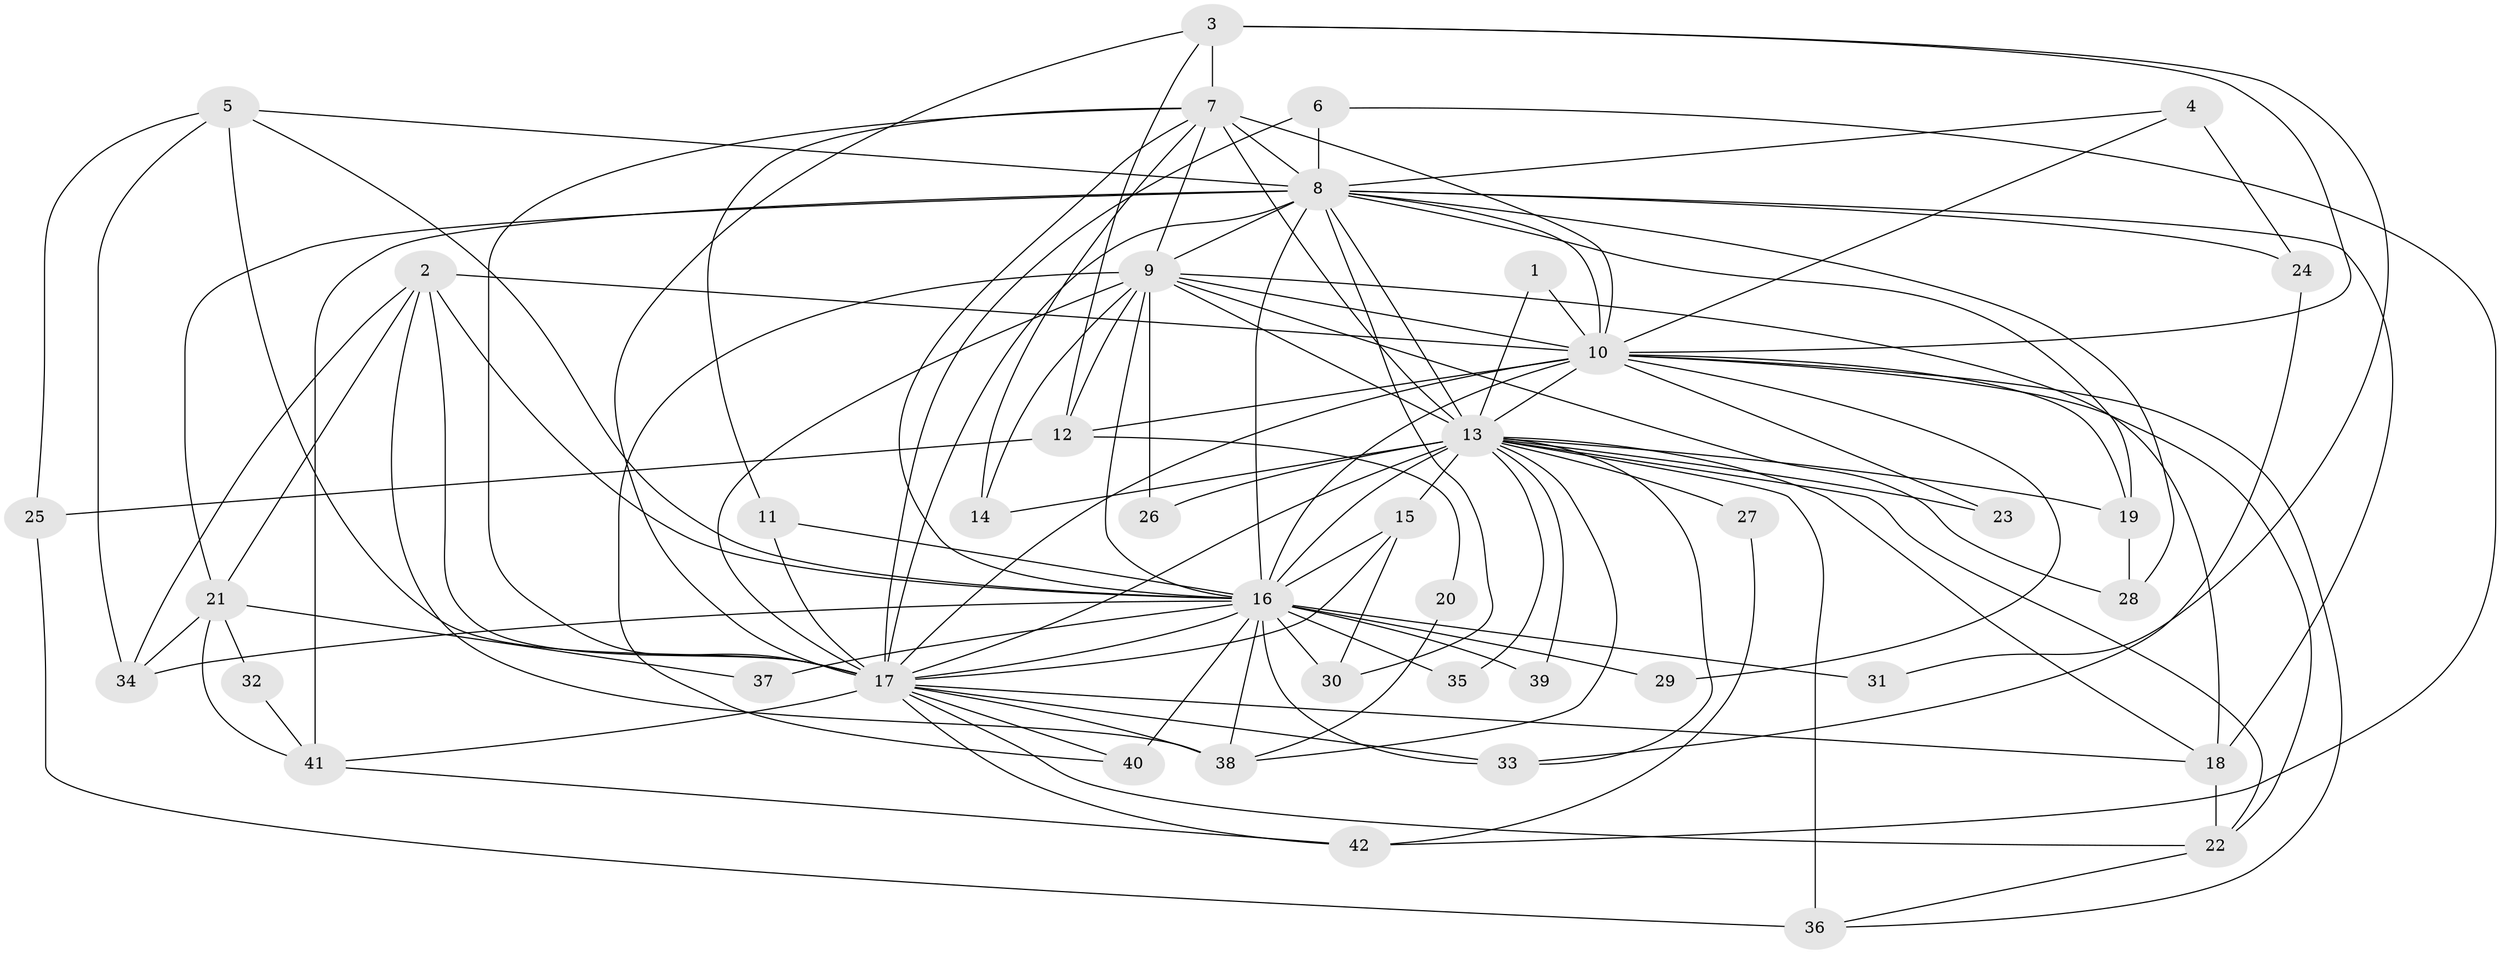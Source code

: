 // original degree distribution, {15: 0.019230769230769232, 23: 0.019230769230769232, 17: 0.009615384615384616, 19: 0.009615384615384616, 27: 0.009615384615384616, 37: 0.009615384615384616, 18: 0.009615384615384616, 12: 0.009615384615384616, 2: 0.4519230769230769, 5: 0.028846153846153848, 3: 0.2692307692307692, 4: 0.14423076923076922, 7: 0.009615384615384616}
// Generated by graph-tools (version 1.1) at 2025/36/03/04/25 23:36:28]
// undirected, 42 vertices, 116 edges
graph export_dot {
  node [color=gray90,style=filled];
  1;
  2;
  3;
  4;
  5;
  6;
  7;
  8;
  9;
  10;
  11;
  12;
  13;
  14;
  15;
  16;
  17;
  18;
  19;
  20;
  21;
  22;
  23;
  24;
  25;
  26;
  27;
  28;
  29;
  30;
  31;
  32;
  33;
  34;
  35;
  36;
  37;
  38;
  39;
  40;
  41;
  42;
  1 -- 10 [weight=1.0];
  1 -- 13 [weight=1.0];
  2 -- 10 [weight=1.0];
  2 -- 16 [weight=2.0];
  2 -- 17 [weight=1.0];
  2 -- 21 [weight=1.0];
  2 -- 34 [weight=1.0];
  2 -- 38 [weight=1.0];
  3 -- 7 [weight=1.0];
  3 -- 10 [weight=1.0];
  3 -- 12 [weight=1.0];
  3 -- 17 [weight=1.0];
  3 -- 31 [weight=1.0];
  4 -- 8 [weight=1.0];
  4 -- 10 [weight=1.0];
  4 -- 24 [weight=1.0];
  5 -- 8 [weight=1.0];
  5 -- 16 [weight=1.0];
  5 -- 17 [weight=1.0];
  5 -- 25 [weight=1.0];
  5 -- 34 [weight=1.0];
  6 -- 8 [weight=1.0];
  6 -- 17 [weight=1.0];
  6 -- 42 [weight=1.0];
  7 -- 8 [weight=4.0];
  7 -- 9 [weight=1.0];
  7 -- 10 [weight=1.0];
  7 -- 11 [weight=1.0];
  7 -- 13 [weight=3.0];
  7 -- 14 [weight=1.0];
  7 -- 16 [weight=2.0];
  7 -- 17 [weight=1.0];
  8 -- 9 [weight=3.0];
  8 -- 10 [weight=3.0];
  8 -- 13 [weight=6.0];
  8 -- 16 [weight=5.0];
  8 -- 17 [weight=4.0];
  8 -- 18 [weight=1.0];
  8 -- 19 [weight=1.0];
  8 -- 21 [weight=1.0];
  8 -- 24 [weight=1.0];
  8 -- 28 [weight=1.0];
  8 -- 30 [weight=1.0];
  8 -- 41 [weight=3.0];
  9 -- 10 [weight=2.0];
  9 -- 12 [weight=1.0];
  9 -- 13 [weight=2.0];
  9 -- 14 [weight=1.0];
  9 -- 16 [weight=2.0];
  9 -- 17 [weight=1.0];
  9 -- 18 [weight=2.0];
  9 -- 26 [weight=1.0];
  9 -- 28 [weight=1.0];
  9 -- 40 [weight=1.0];
  10 -- 12 [weight=1.0];
  10 -- 13 [weight=2.0];
  10 -- 16 [weight=3.0];
  10 -- 17 [weight=1.0];
  10 -- 19 [weight=1.0];
  10 -- 22 [weight=1.0];
  10 -- 23 [weight=1.0];
  10 -- 29 [weight=2.0];
  10 -- 36 [weight=1.0];
  11 -- 16 [weight=1.0];
  11 -- 17 [weight=1.0];
  12 -- 20 [weight=1.0];
  12 -- 25 [weight=1.0];
  13 -- 14 [weight=1.0];
  13 -- 15 [weight=2.0];
  13 -- 16 [weight=2.0];
  13 -- 17 [weight=2.0];
  13 -- 18 [weight=1.0];
  13 -- 19 [weight=2.0];
  13 -- 22 [weight=1.0];
  13 -- 23 [weight=2.0];
  13 -- 26 [weight=2.0];
  13 -- 27 [weight=2.0];
  13 -- 33 [weight=1.0];
  13 -- 35 [weight=1.0];
  13 -- 36 [weight=2.0];
  13 -- 38 [weight=1.0];
  13 -- 39 [weight=2.0];
  15 -- 16 [weight=1.0];
  15 -- 17 [weight=1.0];
  15 -- 30 [weight=1.0];
  16 -- 17 [weight=2.0];
  16 -- 29 [weight=2.0];
  16 -- 30 [weight=2.0];
  16 -- 31 [weight=1.0];
  16 -- 33 [weight=1.0];
  16 -- 34 [weight=1.0];
  16 -- 35 [weight=1.0];
  16 -- 37 [weight=1.0];
  16 -- 38 [weight=1.0];
  16 -- 39 [weight=1.0];
  16 -- 40 [weight=2.0];
  17 -- 18 [weight=1.0];
  17 -- 22 [weight=1.0];
  17 -- 33 [weight=1.0];
  17 -- 38 [weight=1.0];
  17 -- 40 [weight=1.0];
  17 -- 41 [weight=1.0];
  17 -- 42 [weight=1.0];
  18 -- 22 [weight=1.0];
  19 -- 28 [weight=1.0];
  20 -- 38 [weight=1.0];
  21 -- 32 [weight=1.0];
  21 -- 34 [weight=1.0];
  21 -- 37 [weight=1.0];
  21 -- 41 [weight=1.0];
  22 -- 36 [weight=1.0];
  24 -- 33 [weight=1.0];
  25 -- 36 [weight=1.0];
  27 -- 42 [weight=1.0];
  32 -- 41 [weight=1.0];
  41 -- 42 [weight=1.0];
}
